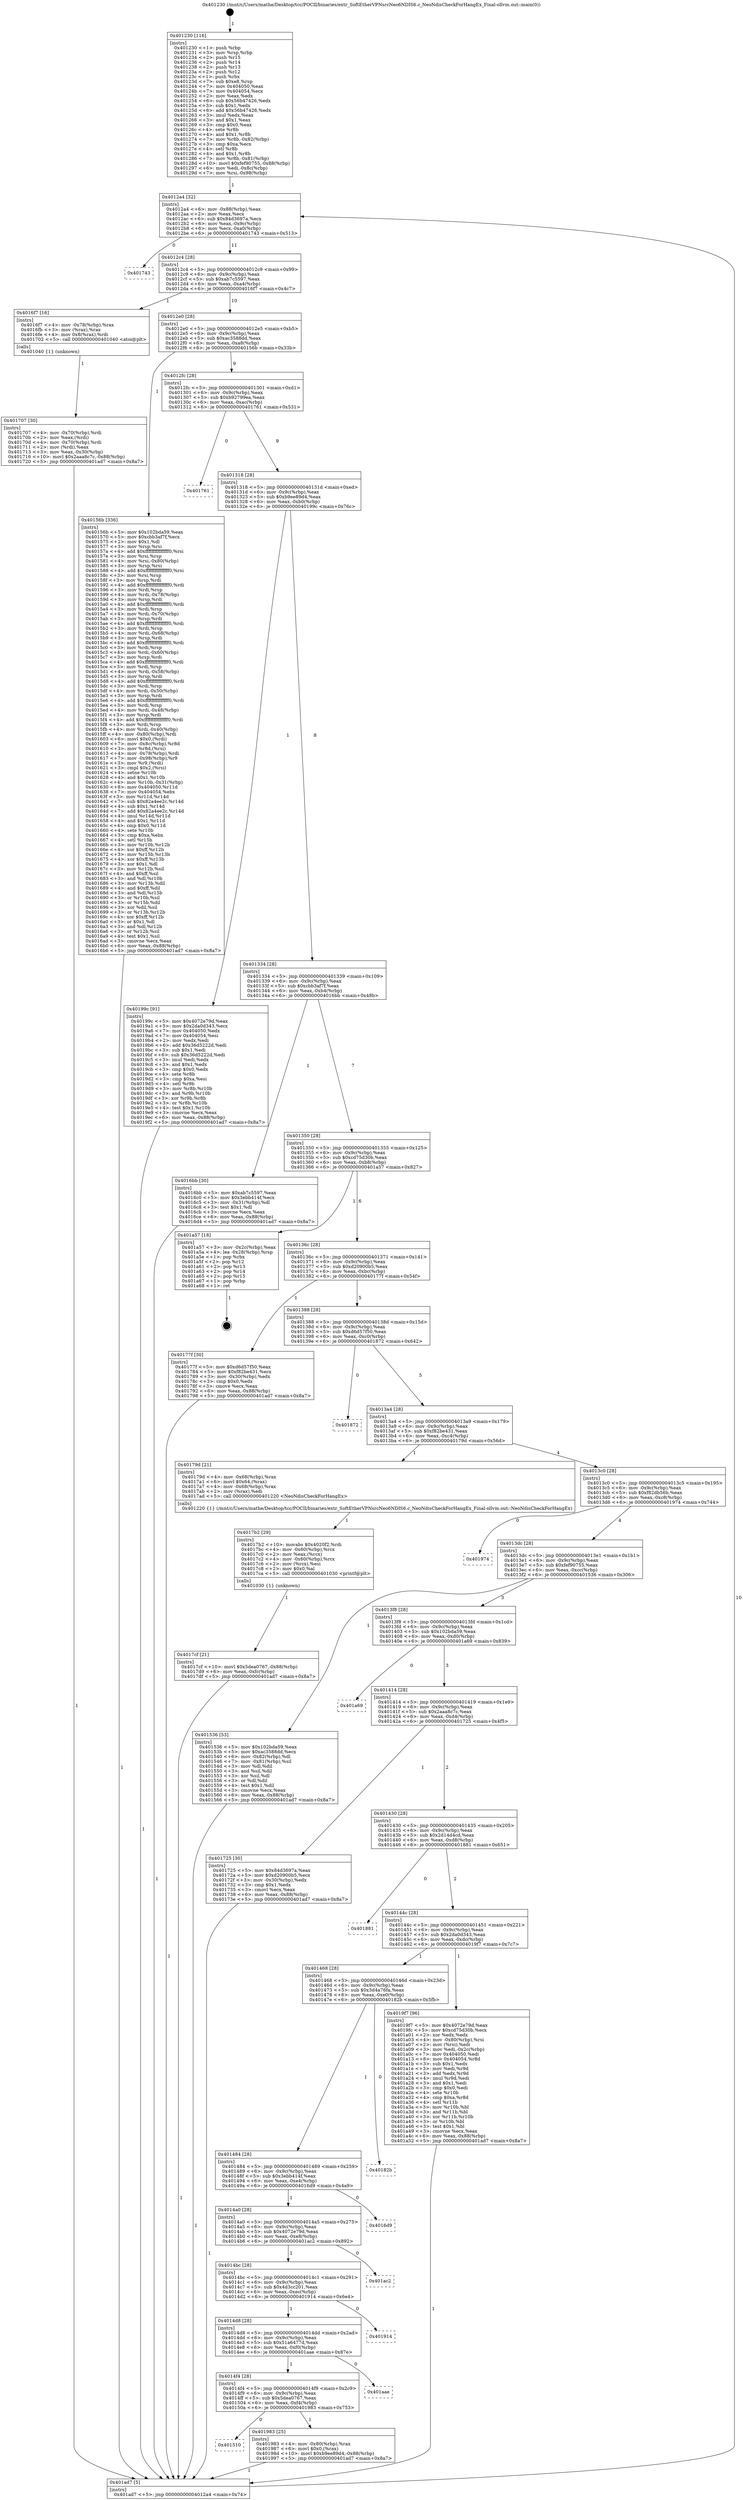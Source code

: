 digraph "0x401230" {
  label = "0x401230 (/mnt/c/Users/mathe/Desktop/tcc/POCII/binaries/extr_SoftEtherVPNsrcNeo6NDIS6.c_NeoNdisCheckForHangEx_Final-ollvm.out::main(0))"
  labelloc = "t"
  node[shape=record]

  Entry [label="",width=0.3,height=0.3,shape=circle,fillcolor=black,style=filled]
  "0x4012a4" [label="{
     0x4012a4 [32]\l
     | [instrs]\l
     &nbsp;&nbsp;0x4012a4 \<+6\>: mov -0x88(%rbp),%eax\l
     &nbsp;&nbsp;0x4012aa \<+2\>: mov %eax,%ecx\l
     &nbsp;&nbsp;0x4012ac \<+6\>: sub $0x84d3697a,%ecx\l
     &nbsp;&nbsp;0x4012b2 \<+6\>: mov %eax,-0x9c(%rbp)\l
     &nbsp;&nbsp;0x4012b8 \<+6\>: mov %ecx,-0xa0(%rbp)\l
     &nbsp;&nbsp;0x4012be \<+6\>: je 0000000000401743 \<main+0x513\>\l
  }"]
  "0x401743" [label="{
     0x401743\l
  }", style=dashed]
  "0x4012c4" [label="{
     0x4012c4 [28]\l
     | [instrs]\l
     &nbsp;&nbsp;0x4012c4 \<+5\>: jmp 00000000004012c9 \<main+0x99\>\l
     &nbsp;&nbsp;0x4012c9 \<+6\>: mov -0x9c(%rbp),%eax\l
     &nbsp;&nbsp;0x4012cf \<+5\>: sub $0xab7c5597,%eax\l
     &nbsp;&nbsp;0x4012d4 \<+6\>: mov %eax,-0xa4(%rbp)\l
     &nbsp;&nbsp;0x4012da \<+6\>: je 00000000004016f7 \<main+0x4c7\>\l
  }"]
  Exit [label="",width=0.3,height=0.3,shape=circle,fillcolor=black,style=filled,peripheries=2]
  "0x4016f7" [label="{
     0x4016f7 [16]\l
     | [instrs]\l
     &nbsp;&nbsp;0x4016f7 \<+4\>: mov -0x78(%rbp),%rax\l
     &nbsp;&nbsp;0x4016fb \<+3\>: mov (%rax),%rax\l
     &nbsp;&nbsp;0x4016fe \<+4\>: mov 0x8(%rax),%rdi\l
     &nbsp;&nbsp;0x401702 \<+5\>: call 0000000000401040 \<atoi@plt\>\l
     | [calls]\l
     &nbsp;&nbsp;0x401040 \{1\} (unknown)\l
  }"]
  "0x4012e0" [label="{
     0x4012e0 [28]\l
     | [instrs]\l
     &nbsp;&nbsp;0x4012e0 \<+5\>: jmp 00000000004012e5 \<main+0xb5\>\l
     &nbsp;&nbsp;0x4012e5 \<+6\>: mov -0x9c(%rbp),%eax\l
     &nbsp;&nbsp;0x4012eb \<+5\>: sub $0xac3588dd,%eax\l
     &nbsp;&nbsp;0x4012f0 \<+6\>: mov %eax,-0xa8(%rbp)\l
     &nbsp;&nbsp;0x4012f6 \<+6\>: je 000000000040156b \<main+0x33b\>\l
  }"]
  "0x401510" [label="{
     0x401510\l
  }", style=dashed]
  "0x40156b" [label="{
     0x40156b [336]\l
     | [instrs]\l
     &nbsp;&nbsp;0x40156b \<+5\>: mov $0x102bda59,%eax\l
     &nbsp;&nbsp;0x401570 \<+5\>: mov $0xcbb3af7f,%ecx\l
     &nbsp;&nbsp;0x401575 \<+2\>: mov $0x1,%dl\l
     &nbsp;&nbsp;0x401577 \<+3\>: mov %rsp,%rsi\l
     &nbsp;&nbsp;0x40157a \<+4\>: add $0xfffffffffffffff0,%rsi\l
     &nbsp;&nbsp;0x40157e \<+3\>: mov %rsi,%rsp\l
     &nbsp;&nbsp;0x401581 \<+4\>: mov %rsi,-0x80(%rbp)\l
     &nbsp;&nbsp;0x401585 \<+3\>: mov %rsp,%rsi\l
     &nbsp;&nbsp;0x401588 \<+4\>: add $0xfffffffffffffff0,%rsi\l
     &nbsp;&nbsp;0x40158c \<+3\>: mov %rsi,%rsp\l
     &nbsp;&nbsp;0x40158f \<+3\>: mov %rsp,%rdi\l
     &nbsp;&nbsp;0x401592 \<+4\>: add $0xfffffffffffffff0,%rdi\l
     &nbsp;&nbsp;0x401596 \<+3\>: mov %rdi,%rsp\l
     &nbsp;&nbsp;0x401599 \<+4\>: mov %rdi,-0x78(%rbp)\l
     &nbsp;&nbsp;0x40159d \<+3\>: mov %rsp,%rdi\l
     &nbsp;&nbsp;0x4015a0 \<+4\>: add $0xfffffffffffffff0,%rdi\l
     &nbsp;&nbsp;0x4015a4 \<+3\>: mov %rdi,%rsp\l
     &nbsp;&nbsp;0x4015a7 \<+4\>: mov %rdi,-0x70(%rbp)\l
     &nbsp;&nbsp;0x4015ab \<+3\>: mov %rsp,%rdi\l
     &nbsp;&nbsp;0x4015ae \<+4\>: add $0xfffffffffffffff0,%rdi\l
     &nbsp;&nbsp;0x4015b2 \<+3\>: mov %rdi,%rsp\l
     &nbsp;&nbsp;0x4015b5 \<+4\>: mov %rdi,-0x68(%rbp)\l
     &nbsp;&nbsp;0x4015b9 \<+3\>: mov %rsp,%rdi\l
     &nbsp;&nbsp;0x4015bc \<+4\>: add $0xfffffffffffffff0,%rdi\l
     &nbsp;&nbsp;0x4015c0 \<+3\>: mov %rdi,%rsp\l
     &nbsp;&nbsp;0x4015c3 \<+4\>: mov %rdi,-0x60(%rbp)\l
     &nbsp;&nbsp;0x4015c7 \<+3\>: mov %rsp,%rdi\l
     &nbsp;&nbsp;0x4015ca \<+4\>: add $0xfffffffffffffff0,%rdi\l
     &nbsp;&nbsp;0x4015ce \<+3\>: mov %rdi,%rsp\l
     &nbsp;&nbsp;0x4015d1 \<+4\>: mov %rdi,-0x58(%rbp)\l
     &nbsp;&nbsp;0x4015d5 \<+3\>: mov %rsp,%rdi\l
     &nbsp;&nbsp;0x4015d8 \<+4\>: add $0xfffffffffffffff0,%rdi\l
     &nbsp;&nbsp;0x4015dc \<+3\>: mov %rdi,%rsp\l
     &nbsp;&nbsp;0x4015df \<+4\>: mov %rdi,-0x50(%rbp)\l
     &nbsp;&nbsp;0x4015e3 \<+3\>: mov %rsp,%rdi\l
     &nbsp;&nbsp;0x4015e6 \<+4\>: add $0xfffffffffffffff0,%rdi\l
     &nbsp;&nbsp;0x4015ea \<+3\>: mov %rdi,%rsp\l
     &nbsp;&nbsp;0x4015ed \<+4\>: mov %rdi,-0x48(%rbp)\l
     &nbsp;&nbsp;0x4015f1 \<+3\>: mov %rsp,%rdi\l
     &nbsp;&nbsp;0x4015f4 \<+4\>: add $0xfffffffffffffff0,%rdi\l
     &nbsp;&nbsp;0x4015f8 \<+3\>: mov %rdi,%rsp\l
     &nbsp;&nbsp;0x4015fb \<+4\>: mov %rdi,-0x40(%rbp)\l
     &nbsp;&nbsp;0x4015ff \<+4\>: mov -0x80(%rbp),%rdi\l
     &nbsp;&nbsp;0x401603 \<+6\>: movl $0x0,(%rdi)\l
     &nbsp;&nbsp;0x401609 \<+7\>: mov -0x8c(%rbp),%r8d\l
     &nbsp;&nbsp;0x401610 \<+3\>: mov %r8d,(%rsi)\l
     &nbsp;&nbsp;0x401613 \<+4\>: mov -0x78(%rbp),%rdi\l
     &nbsp;&nbsp;0x401617 \<+7\>: mov -0x98(%rbp),%r9\l
     &nbsp;&nbsp;0x40161e \<+3\>: mov %r9,(%rdi)\l
     &nbsp;&nbsp;0x401621 \<+3\>: cmpl $0x2,(%rsi)\l
     &nbsp;&nbsp;0x401624 \<+4\>: setne %r10b\l
     &nbsp;&nbsp;0x401628 \<+4\>: and $0x1,%r10b\l
     &nbsp;&nbsp;0x40162c \<+4\>: mov %r10b,-0x31(%rbp)\l
     &nbsp;&nbsp;0x401630 \<+8\>: mov 0x404050,%r11d\l
     &nbsp;&nbsp;0x401638 \<+7\>: mov 0x404054,%ebx\l
     &nbsp;&nbsp;0x40163f \<+3\>: mov %r11d,%r14d\l
     &nbsp;&nbsp;0x401642 \<+7\>: sub $0x82a4ee2c,%r14d\l
     &nbsp;&nbsp;0x401649 \<+4\>: sub $0x1,%r14d\l
     &nbsp;&nbsp;0x40164d \<+7\>: add $0x82a4ee2c,%r14d\l
     &nbsp;&nbsp;0x401654 \<+4\>: imul %r14d,%r11d\l
     &nbsp;&nbsp;0x401658 \<+4\>: and $0x1,%r11d\l
     &nbsp;&nbsp;0x40165c \<+4\>: cmp $0x0,%r11d\l
     &nbsp;&nbsp;0x401660 \<+4\>: sete %r10b\l
     &nbsp;&nbsp;0x401664 \<+3\>: cmp $0xa,%ebx\l
     &nbsp;&nbsp;0x401667 \<+4\>: setl %r15b\l
     &nbsp;&nbsp;0x40166b \<+3\>: mov %r10b,%r12b\l
     &nbsp;&nbsp;0x40166e \<+4\>: xor $0xff,%r12b\l
     &nbsp;&nbsp;0x401672 \<+3\>: mov %r15b,%r13b\l
     &nbsp;&nbsp;0x401675 \<+4\>: xor $0xff,%r13b\l
     &nbsp;&nbsp;0x401679 \<+3\>: xor $0x1,%dl\l
     &nbsp;&nbsp;0x40167c \<+3\>: mov %r12b,%sil\l
     &nbsp;&nbsp;0x40167f \<+4\>: and $0xff,%sil\l
     &nbsp;&nbsp;0x401683 \<+3\>: and %dl,%r10b\l
     &nbsp;&nbsp;0x401686 \<+3\>: mov %r13b,%dil\l
     &nbsp;&nbsp;0x401689 \<+4\>: and $0xff,%dil\l
     &nbsp;&nbsp;0x40168d \<+3\>: and %dl,%r15b\l
     &nbsp;&nbsp;0x401690 \<+3\>: or %r10b,%sil\l
     &nbsp;&nbsp;0x401693 \<+3\>: or %r15b,%dil\l
     &nbsp;&nbsp;0x401696 \<+3\>: xor %dil,%sil\l
     &nbsp;&nbsp;0x401699 \<+3\>: or %r13b,%r12b\l
     &nbsp;&nbsp;0x40169c \<+4\>: xor $0xff,%r12b\l
     &nbsp;&nbsp;0x4016a0 \<+3\>: or $0x1,%dl\l
     &nbsp;&nbsp;0x4016a3 \<+3\>: and %dl,%r12b\l
     &nbsp;&nbsp;0x4016a6 \<+3\>: or %r12b,%sil\l
     &nbsp;&nbsp;0x4016a9 \<+4\>: test $0x1,%sil\l
     &nbsp;&nbsp;0x4016ad \<+3\>: cmovne %ecx,%eax\l
     &nbsp;&nbsp;0x4016b0 \<+6\>: mov %eax,-0x88(%rbp)\l
     &nbsp;&nbsp;0x4016b6 \<+5\>: jmp 0000000000401ad7 \<main+0x8a7\>\l
  }"]
  "0x4012fc" [label="{
     0x4012fc [28]\l
     | [instrs]\l
     &nbsp;&nbsp;0x4012fc \<+5\>: jmp 0000000000401301 \<main+0xd1\>\l
     &nbsp;&nbsp;0x401301 \<+6\>: mov -0x9c(%rbp),%eax\l
     &nbsp;&nbsp;0x401307 \<+5\>: sub $0xb92799ea,%eax\l
     &nbsp;&nbsp;0x40130c \<+6\>: mov %eax,-0xac(%rbp)\l
     &nbsp;&nbsp;0x401312 \<+6\>: je 0000000000401761 \<main+0x531\>\l
  }"]
  "0x401983" [label="{
     0x401983 [25]\l
     | [instrs]\l
     &nbsp;&nbsp;0x401983 \<+4\>: mov -0x80(%rbp),%rax\l
     &nbsp;&nbsp;0x401987 \<+6\>: movl $0x0,(%rax)\l
     &nbsp;&nbsp;0x40198d \<+10\>: movl $0xb9ee89d4,-0x88(%rbp)\l
     &nbsp;&nbsp;0x401997 \<+5\>: jmp 0000000000401ad7 \<main+0x8a7\>\l
  }"]
  "0x401761" [label="{
     0x401761\l
  }", style=dashed]
  "0x401318" [label="{
     0x401318 [28]\l
     | [instrs]\l
     &nbsp;&nbsp;0x401318 \<+5\>: jmp 000000000040131d \<main+0xed\>\l
     &nbsp;&nbsp;0x40131d \<+6\>: mov -0x9c(%rbp),%eax\l
     &nbsp;&nbsp;0x401323 \<+5\>: sub $0xb9ee89d4,%eax\l
     &nbsp;&nbsp;0x401328 \<+6\>: mov %eax,-0xb0(%rbp)\l
     &nbsp;&nbsp;0x40132e \<+6\>: je 000000000040199c \<main+0x76c\>\l
  }"]
  "0x4014f4" [label="{
     0x4014f4 [28]\l
     | [instrs]\l
     &nbsp;&nbsp;0x4014f4 \<+5\>: jmp 00000000004014f9 \<main+0x2c9\>\l
     &nbsp;&nbsp;0x4014f9 \<+6\>: mov -0x9c(%rbp),%eax\l
     &nbsp;&nbsp;0x4014ff \<+5\>: sub $0x5dea0767,%eax\l
     &nbsp;&nbsp;0x401504 \<+6\>: mov %eax,-0xf4(%rbp)\l
     &nbsp;&nbsp;0x40150a \<+6\>: je 0000000000401983 \<main+0x753\>\l
  }"]
  "0x40199c" [label="{
     0x40199c [91]\l
     | [instrs]\l
     &nbsp;&nbsp;0x40199c \<+5\>: mov $0x4072e79d,%eax\l
     &nbsp;&nbsp;0x4019a1 \<+5\>: mov $0x2da0d343,%ecx\l
     &nbsp;&nbsp;0x4019a6 \<+7\>: mov 0x404050,%edx\l
     &nbsp;&nbsp;0x4019ad \<+7\>: mov 0x404054,%esi\l
     &nbsp;&nbsp;0x4019b4 \<+2\>: mov %edx,%edi\l
     &nbsp;&nbsp;0x4019b6 \<+6\>: add $0x36d5222d,%edi\l
     &nbsp;&nbsp;0x4019bc \<+3\>: sub $0x1,%edi\l
     &nbsp;&nbsp;0x4019bf \<+6\>: sub $0x36d5222d,%edi\l
     &nbsp;&nbsp;0x4019c5 \<+3\>: imul %edi,%edx\l
     &nbsp;&nbsp;0x4019c8 \<+3\>: and $0x1,%edx\l
     &nbsp;&nbsp;0x4019cb \<+3\>: cmp $0x0,%edx\l
     &nbsp;&nbsp;0x4019ce \<+4\>: sete %r8b\l
     &nbsp;&nbsp;0x4019d2 \<+3\>: cmp $0xa,%esi\l
     &nbsp;&nbsp;0x4019d5 \<+4\>: setl %r9b\l
     &nbsp;&nbsp;0x4019d9 \<+3\>: mov %r8b,%r10b\l
     &nbsp;&nbsp;0x4019dc \<+3\>: and %r9b,%r10b\l
     &nbsp;&nbsp;0x4019df \<+3\>: xor %r9b,%r8b\l
     &nbsp;&nbsp;0x4019e2 \<+3\>: or %r8b,%r10b\l
     &nbsp;&nbsp;0x4019e5 \<+4\>: test $0x1,%r10b\l
     &nbsp;&nbsp;0x4019e9 \<+3\>: cmovne %ecx,%eax\l
     &nbsp;&nbsp;0x4019ec \<+6\>: mov %eax,-0x88(%rbp)\l
     &nbsp;&nbsp;0x4019f2 \<+5\>: jmp 0000000000401ad7 \<main+0x8a7\>\l
  }"]
  "0x401334" [label="{
     0x401334 [28]\l
     | [instrs]\l
     &nbsp;&nbsp;0x401334 \<+5\>: jmp 0000000000401339 \<main+0x109\>\l
     &nbsp;&nbsp;0x401339 \<+6\>: mov -0x9c(%rbp),%eax\l
     &nbsp;&nbsp;0x40133f \<+5\>: sub $0xcbb3af7f,%eax\l
     &nbsp;&nbsp;0x401344 \<+6\>: mov %eax,-0xb4(%rbp)\l
     &nbsp;&nbsp;0x40134a \<+6\>: je 00000000004016bb \<main+0x48b\>\l
  }"]
  "0x401aae" [label="{
     0x401aae\l
  }", style=dashed]
  "0x4016bb" [label="{
     0x4016bb [30]\l
     | [instrs]\l
     &nbsp;&nbsp;0x4016bb \<+5\>: mov $0xab7c5597,%eax\l
     &nbsp;&nbsp;0x4016c0 \<+5\>: mov $0x3ebb414f,%ecx\l
     &nbsp;&nbsp;0x4016c5 \<+3\>: mov -0x31(%rbp),%dl\l
     &nbsp;&nbsp;0x4016c8 \<+3\>: test $0x1,%dl\l
     &nbsp;&nbsp;0x4016cb \<+3\>: cmovne %ecx,%eax\l
     &nbsp;&nbsp;0x4016ce \<+6\>: mov %eax,-0x88(%rbp)\l
     &nbsp;&nbsp;0x4016d4 \<+5\>: jmp 0000000000401ad7 \<main+0x8a7\>\l
  }"]
  "0x401350" [label="{
     0x401350 [28]\l
     | [instrs]\l
     &nbsp;&nbsp;0x401350 \<+5\>: jmp 0000000000401355 \<main+0x125\>\l
     &nbsp;&nbsp;0x401355 \<+6\>: mov -0x9c(%rbp),%eax\l
     &nbsp;&nbsp;0x40135b \<+5\>: sub $0xcd75d30b,%eax\l
     &nbsp;&nbsp;0x401360 \<+6\>: mov %eax,-0xb8(%rbp)\l
     &nbsp;&nbsp;0x401366 \<+6\>: je 0000000000401a57 \<main+0x827\>\l
  }"]
  "0x4014d8" [label="{
     0x4014d8 [28]\l
     | [instrs]\l
     &nbsp;&nbsp;0x4014d8 \<+5\>: jmp 00000000004014dd \<main+0x2ad\>\l
     &nbsp;&nbsp;0x4014dd \<+6\>: mov -0x9c(%rbp),%eax\l
     &nbsp;&nbsp;0x4014e3 \<+5\>: sub $0x51a6477d,%eax\l
     &nbsp;&nbsp;0x4014e8 \<+6\>: mov %eax,-0xf0(%rbp)\l
     &nbsp;&nbsp;0x4014ee \<+6\>: je 0000000000401aae \<main+0x87e\>\l
  }"]
  "0x401a57" [label="{
     0x401a57 [18]\l
     | [instrs]\l
     &nbsp;&nbsp;0x401a57 \<+3\>: mov -0x2c(%rbp),%eax\l
     &nbsp;&nbsp;0x401a5a \<+4\>: lea -0x28(%rbp),%rsp\l
     &nbsp;&nbsp;0x401a5e \<+1\>: pop %rbx\l
     &nbsp;&nbsp;0x401a5f \<+2\>: pop %r12\l
     &nbsp;&nbsp;0x401a61 \<+2\>: pop %r13\l
     &nbsp;&nbsp;0x401a63 \<+2\>: pop %r14\l
     &nbsp;&nbsp;0x401a65 \<+2\>: pop %r15\l
     &nbsp;&nbsp;0x401a67 \<+1\>: pop %rbp\l
     &nbsp;&nbsp;0x401a68 \<+1\>: ret\l
  }"]
  "0x40136c" [label="{
     0x40136c [28]\l
     | [instrs]\l
     &nbsp;&nbsp;0x40136c \<+5\>: jmp 0000000000401371 \<main+0x141\>\l
     &nbsp;&nbsp;0x401371 \<+6\>: mov -0x9c(%rbp),%eax\l
     &nbsp;&nbsp;0x401377 \<+5\>: sub $0xd20900b5,%eax\l
     &nbsp;&nbsp;0x40137c \<+6\>: mov %eax,-0xbc(%rbp)\l
     &nbsp;&nbsp;0x401382 \<+6\>: je 000000000040177f \<main+0x54f\>\l
  }"]
  "0x401914" [label="{
     0x401914\l
  }", style=dashed]
  "0x40177f" [label="{
     0x40177f [30]\l
     | [instrs]\l
     &nbsp;&nbsp;0x40177f \<+5\>: mov $0xd6d57f50,%eax\l
     &nbsp;&nbsp;0x401784 \<+5\>: mov $0xf82be431,%ecx\l
     &nbsp;&nbsp;0x401789 \<+3\>: mov -0x30(%rbp),%edx\l
     &nbsp;&nbsp;0x40178c \<+3\>: cmp $0x0,%edx\l
     &nbsp;&nbsp;0x40178f \<+3\>: cmove %ecx,%eax\l
     &nbsp;&nbsp;0x401792 \<+6\>: mov %eax,-0x88(%rbp)\l
     &nbsp;&nbsp;0x401798 \<+5\>: jmp 0000000000401ad7 \<main+0x8a7\>\l
  }"]
  "0x401388" [label="{
     0x401388 [28]\l
     | [instrs]\l
     &nbsp;&nbsp;0x401388 \<+5\>: jmp 000000000040138d \<main+0x15d\>\l
     &nbsp;&nbsp;0x40138d \<+6\>: mov -0x9c(%rbp),%eax\l
     &nbsp;&nbsp;0x401393 \<+5\>: sub $0xd6d57f50,%eax\l
     &nbsp;&nbsp;0x401398 \<+6\>: mov %eax,-0xc0(%rbp)\l
     &nbsp;&nbsp;0x40139e \<+6\>: je 0000000000401872 \<main+0x642\>\l
  }"]
  "0x4014bc" [label="{
     0x4014bc [28]\l
     | [instrs]\l
     &nbsp;&nbsp;0x4014bc \<+5\>: jmp 00000000004014c1 \<main+0x291\>\l
     &nbsp;&nbsp;0x4014c1 \<+6\>: mov -0x9c(%rbp),%eax\l
     &nbsp;&nbsp;0x4014c7 \<+5\>: sub $0x4d3cc201,%eax\l
     &nbsp;&nbsp;0x4014cc \<+6\>: mov %eax,-0xec(%rbp)\l
     &nbsp;&nbsp;0x4014d2 \<+6\>: je 0000000000401914 \<main+0x6e4\>\l
  }"]
  "0x401872" [label="{
     0x401872\l
  }", style=dashed]
  "0x4013a4" [label="{
     0x4013a4 [28]\l
     | [instrs]\l
     &nbsp;&nbsp;0x4013a4 \<+5\>: jmp 00000000004013a9 \<main+0x179\>\l
     &nbsp;&nbsp;0x4013a9 \<+6\>: mov -0x9c(%rbp),%eax\l
     &nbsp;&nbsp;0x4013af \<+5\>: sub $0xf82be431,%eax\l
     &nbsp;&nbsp;0x4013b4 \<+6\>: mov %eax,-0xc4(%rbp)\l
     &nbsp;&nbsp;0x4013ba \<+6\>: je 000000000040179d \<main+0x56d\>\l
  }"]
  "0x401ac2" [label="{
     0x401ac2\l
  }", style=dashed]
  "0x40179d" [label="{
     0x40179d [21]\l
     | [instrs]\l
     &nbsp;&nbsp;0x40179d \<+4\>: mov -0x68(%rbp),%rax\l
     &nbsp;&nbsp;0x4017a1 \<+6\>: movl $0x64,(%rax)\l
     &nbsp;&nbsp;0x4017a7 \<+4\>: mov -0x68(%rbp),%rax\l
     &nbsp;&nbsp;0x4017ab \<+2\>: mov (%rax),%edi\l
     &nbsp;&nbsp;0x4017ad \<+5\>: call 0000000000401220 \<NeoNdisCheckForHangEx\>\l
     | [calls]\l
     &nbsp;&nbsp;0x401220 \{1\} (/mnt/c/Users/mathe/Desktop/tcc/POCII/binaries/extr_SoftEtherVPNsrcNeo6NDIS6.c_NeoNdisCheckForHangEx_Final-ollvm.out::NeoNdisCheckForHangEx)\l
  }"]
  "0x4013c0" [label="{
     0x4013c0 [28]\l
     | [instrs]\l
     &nbsp;&nbsp;0x4013c0 \<+5\>: jmp 00000000004013c5 \<main+0x195\>\l
     &nbsp;&nbsp;0x4013c5 \<+6\>: mov -0x9c(%rbp),%eax\l
     &nbsp;&nbsp;0x4013cb \<+5\>: sub $0xf82db56b,%eax\l
     &nbsp;&nbsp;0x4013d0 \<+6\>: mov %eax,-0xc8(%rbp)\l
     &nbsp;&nbsp;0x4013d6 \<+6\>: je 0000000000401974 \<main+0x744\>\l
  }"]
  "0x4014a0" [label="{
     0x4014a0 [28]\l
     | [instrs]\l
     &nbsp;&nbsp;0x4014a0 \<+5\>: jmp 00000000004014a5 \<main+0x275\>\l
     &nbsp;&nbsp;0x4014a5 \<+6\>: mov -0x9c(%rbp),%eax\l
     &nbsp;&nbsp;0x4014ab \<+5\>: sub $0x4072e79d,%eax\l
     &nbsp;&nbsp;0x4014b0 \<+6\>: mov %eax,-0xe8(%rbp)\l
     &nbsp;&nbsp;0x4014b6 \<+6\>: je 0000000000401ac2 \<main+0x892\>\l
  }"]
  "0x401974" [label="{
     0x401974\l
  }", style=dashed]
  "0x4013dc" [label="{
     0x4013dc [28]\l
     | [instrs]\l
     &nbsp;&nbsp;0x4013dc \<+5\>: jmp 00000000004013e1 \<main+0x1b1\>\l
     &nbsp;&nbsp;0x4013e1 \<+6\>: mov -0x9c(%rbp),%eax\l
     &nbsp;&nbsp;0x4013e7 \<+5\>: sub $0xfef90755,%eax\l
     &nbsp;&nbsp;0x4013ec \<+6\>: mov %eax,-0xcc(%rbp)\l
     &nbsp;&nbsp;0x4013f2 \<+6\>: je 0000000000401536 \<main+0x306\>\l
  }"]
  "0x4016d9" [label="{
     0x4016d9\l
  }", style=dashed]
  "0x401536" [label="{
     0x401536 [53]\l
     | [instrs]\l
     &nbsp;&nbsp;0x401536 \<+5\>: mov $0x102bda59,%eax\l
     &nbsp;&nbsp;0x40153b \<+5\>: mov $0xac3588dd,%ecx\l
     &nbsp;&nbsp;0x401540 \<+6\>: mov -0x82(%rbp),%dl\l
     &nbsp;&nbsp;0x401546 \<+7\>: mov -0x81(%rbp),%sil\l
     &nbsp;&nbsp;0x40154d \<+3\>: mov %dl,%dil\l
     &nbsp;&nbsp;0x401550 \<+3\>: and %sil,%dil\l
     &nbsp;&nbsp;0x401553 \<+3\>: xor %sil,%dl\l
     &nbsp;&nbsp;0x401556 \<+3\>: or %dl,%dil\l
     &nbsp;&nbsp;0x401559 \<+4\>: test $0x1,%dil\l
     &nbsp;&nbsp;0x40155d \<+3\>: cmovne %ecx,%eax\l
     &nbsp;&nbsp;0x401560 \<+6\>: mov %eax,-0x88(%rbp)\l
     &nbsp;&nbsp;0x401566 \<+5\>: jmp 0000000000401ad7 \<main+0x8a7\>\l
  }"]
  "0x4013f8" [label="{
     0x4013f8 [28]\l
     | [instrs]\l
     &nbsp;&nbsp;0x4013f8 \<+5\>: jmp 00000000004013fd \<main+0x1cd\>\l
     &nbsp;&nbsp;0x4013fd \<+6\>: mov -0x9c(%rbp),%eax\l
     &nbsp;&nbsp;0x401403 \<+5\>: sub $0x102bda59,%eax\l
     &nbsp;&nbsp;0x401408 \<+6\>: mov %eax,-0xd0(%rbp)\l
     &nbsp;&nbsp;0x40140e \<+6\>: je 0000000000401a69 \<main+0x839\>\l
  }"]
  "0x401ad7" [label="{
     0x401ad7 [5]\l
     | [instrs]\l
     &nbsp;&nbsp;0x401ad7 \<+5\>: jmp 00000000004012a4 \<main+0x74\>\l
  }"]
  "0x401230" [label="{
     0x401230 [116]\l
     | [instrs]\l
     &nbsp;&nbsp;0x401230 \<+1\>: push %rbp\l
     &nbsp;&nbsp;0x401231 \<+3\>: mov %rsp,%rbp\l
     &nbsp;&nbsp;0x401234 \<+2\>: push %r15\l
     &nbsp;&nbsp;0x401236 \<+2\>: push %r14\l
     &nbsp;&nbsp;0x401238 \<+2\>: push %r13\l
     &nbsp;&nbsp;0x40123a \<+2\>: push %r12\l
     &nbsp;&nbsp;0x40123c \<+1\>: push %rbx\l
     &nbsp;&nbsp;0x40123d \<+7\>: sub $0xe8,%rsp\l
     &nbsp;&nbsp;0x401244 \<+7\>: mov 0x404050,%eax\l
     &nbsp;&nbsp;0x40124b \<+7\>: mov 0x404054,%ecx\l
     &nbsp;&nbsp;0x401252 \<+2\>: mov %eax,%edx\l
     &nbsp;&nbsp;0x401254 \<+6\>: sub $0x56b47426,%edx\l
     &nbsp;&nbsp;0x40125a \<+3\>: sub $0x1,%edx\l
     &nbsp;&nbsp;0x40125d \<+6\>: add $0x56b47426,%edx\l
     &nbsp;&nbsp;0x401263 \<+3\>: imul %edx,%eax\l
     &nbsp;&nbsp;0x401266 \<+3\>: and $0x1,%eax\l
     &nbsp;&nbsp;0x401269 \<+3\>: cmp $0x0,%eax\l
     &nbsp;&nbsp;0x40126c \<+4\>: sete %r8b\l
     &nbsp;&nbsp;0x401270 \<+4\>: and $0x1,%r8b\l
     &nbsp;&nbsp;0x401274 \<+7\>: mov %r8b,-0x82(%rbp)\l
     &nbsp;&nbsp;0x40127b \<+3\>: cmp $0xa,%ecx\l
     &nbsp;&nbsp;0x40127e \<+4\>: setl %r8b\l
     &nbsp;&nbsp;0x401282 \<+4\>: and $0x1,%r8b\l
     &nbsp;&nbsp;0x401286 \<+7\>: mov %r8b,-0x81(%rbp)\l
     &nbsp;&nbsp;0x40128d \<+10\>: movl $0xfef90755,-0x88(%rbp)\l
     &nbsp;&nbsp;0x401297 \<+6\>: mov %edi,-0x8c(%rbp)\l
     &nbsp;&nbsp;0x40129d \<+7\>: mov %rsi,-0x98(%rbp)\l
  }"]
  "0x401484" [label="{
     0x401484 [28]\l
     | [instrs]\l
     &nbsp;&nbsp;0x401484 \<+5\>: jmp 0000000000401489 \<main+0x259\>\l
     &nbsp;&nbsp;0x401489 \<+6\>: mov -0x9c(%rbp),%eax\l
     &nbsp;&nbsp;0x40148f \<+5\>: sub $0x3ebb414f,%eax\l
     &nbsp;&nbsp;0x401494 \<+6\>: mov %eax,-0xe4(%rbp)\l
     &nbsp;&nbsp;0x40149a \<+6\>: je 00000000004016d9 \<main+0x4a9\>\l
  }"]
  "0x401707" [label="{
     0x401707 [30]\l
     | [instrs]\l
     &nbsp;&nbsp;0x401707 \<+4\>: mov -0x70(%rbp),%rdi\l
     &nbsp;&nbsp;0x40170b \<+2\>: mov %eax,(%rdi)\l
     &nbsp;&nbsp;0x40170d \<+4\>: mov -0x70(%rbp),%rdi\l
     &nbsp;&nbsp;0x401711 \<+2\>: mov (%rdi),%eax\l
     &nbsp;&nbsp;0x401713 \<+3\>: mov %eax,-0x30(%rbp)\l
     &nbsp;&nbsp;0x401716 \<+10\>: movl $0x2aaa8c7c,-0x88(%rbp)\l
     &nbsp;&nbsp;0x401720 \<+5\>: jmp 0000000000401ad7 \<main+0x8a7\>\l
  }"]
  "0x40182b" [label="{
     0x40182b\l
  }", style=dashed]
  "0x401a69" [label="{
     0x401a69\l
  }", style=dashed]
  "0x401414" [label="{
     0x401414 [28]\l
     | [instrs]\l
     &nbsp;&nbsp;0x401414 \<+5\>: jmp 0000000000401419 \<main+0x1e9\>\l
     &nbsp;&nbsp;0x401419 \<+6\>: mov -0x9c(%rbp),%eax\l
     &nbsp;&nbsp;0x40141f \<+5\>: sub $0x2aaa8c7c,%eax\l
     &nbsp;&nbsp;0x401424 \<+6\>: mov %eax,-0xd4(%rbp)\l
     &nbsp;&nbsp;0x40142a \<+6\>: je 0000000000401725 \<main+0x4f5\>\l
  }"]
  "0x401468" [label="{
     0x401468 [28]\l
     | [instrs]\l
     &nbsp;&nbsp;0x401468 \<+5\>: jmp 000000000040146d \<main+0x23d\>\l
     &nbsp;&nbsp;0x40146d \<+6\>: mov -0x9c(%rbp),%eax\l
     &nbsp;&nbsp;0x401473 \<+5\>: sub $0x3d4a76fa,%eax\l
     &nbsp;&nbsp;0x401478 \<+6\>: mov %eax,-0xe0(%rbp)\l
     &nbsp;&nbsp;0x40147e \<+6\>: je 000000000040182b \<main+0x5fb\>\l
  }"]
  "0x401725" [label="{
     0x401725 [30]\l
     | [instrs]\l
     &nbsp;&nbsp;0x401725 \<+5\>: mov $0x84d3697a,%eax\l
     &nbsp;&nbsp;0x40172a \<+5\>: mov $0xd20900b5,%ecx\l
     &nbsp;&nbsp;0x40172f \<+3\>: mov -0x30(%rbp),%edx\l
     &nbsp;&nbsp;0x401732 \<+3\>: cmp $0x1,%edx\l
     &nbsp;&nbsp;0x401735 \<+3\>: cmovl %ecx,%eax\l
     &nbsp;&nbsp;0x401738 \<+6\>: mov %eax,-0x88(%rbp)\l
     &nbsp;&nbsp;0x40173e \<+5\>: jmp 0000000000401ad7 \<main+0x8a7\>\l
  }"]
  "0x401430" [label="{
     0x401430 [28]\l
     | [instrs]\l
     &nbsp;&nbsp;0x401430 \<+5\>: jmp 0000000000401435 \<main+0x205\>\l
     &nbsp;&nbsp;0x401435 \<+6\>: mov -0x9c(%rbp),%eax\l
     &nbsp;&nbsp;0x40143b \<+5\>: sub $0x2d14d4cd,%eax\l
     &nbsp;&nbsp;0x401440 \<+6\>: mov %eax,-0xd8(%rbp)\l
     &nbsp;&nbsp;0x401446 \<+6\>: je 0000000000401881 \<main+0x651\>\l
  }"]
  "0x4017b2" [label="{
     0x4017b2 [29]\l
     | [instrs]\l
     &nbsp;&nbsp;0x4017b2 \<+10\>: movabs $0x4020f2,%rdi\l
     &nbsp;&nbsp;0x4017bc \<+4\>: mov -0x60(%rbp),%rcx\l
     &nbsp;&nbsp;0x4017c0 \<+2\>: mov %eax,(%rcx)\l
     &nbsp;&nbsp;0x4017c2 \<+4\>: mov -0x60(%rbp),%rcx\l
     &nbsp;&nbsp;0x4017c6 \<+2\>: mov (%rcx),%esi\l
     &nbsp;&nbsp;0x4017c8 \<+2\>: mov $0x0,%al\l
     &nbsp;&nbsp;0x4017ca \<+5\>: call 0000000000401030 \<printf@plt\>\l
     | [calls]\l
     &nbsp;&nbsp;0x401030 \{1\} (unknown)\l
  }"]
  "0x4017cf" [label="{
     0x4017cf [21]\l
     | [instrs]\l
     &nbsp;&nbsp;0x4017cf \<+10\>: movl $0x5dea0767,-0x88(%rbp)\l
     &nbsp;&nbsp;0x4017d9 \<+6\>: mov %eax,-0xfc(%rbp)\l
     &nbsp;&nbsp;0x4017df \<+5\>: jmp 0000000000401ad7 \<main+0x8a7\>\l
  }"]
  "0x4019f7" [label="{
     0x4019f7 [96]\l
     | [instrs]\l
     &nbsp;&nbsp;0x4019f7 \<+5\>: mov $0x4072e79d,%eax\l
     &nbsp;&nbsp;0x4019fc \<+5\>: mov $0xcd75d30b,%ecx\l
     &nbsp;&nbsp;0x401a01 \<+2\>: xor %edx,%edx\l
     &nbsp;&nbsp;0x401a03 \<+4\>: mov -0x80(%rbp),%rsi\l
     &nbsp;&nbsp;0x401a07 \<+2\>: mov (%rsi),%edi\l
     &nbsp;&nbsp;0x401a09 \<+3\>: mov %edi,-0x2c(%rbp)\l
     &nbsp;&nbsp;0x401a0c \<+7\>: mov 0x404050,%edi\l
     &nbsp;&nbsp;0x401a13 \<+8\>: mov 0x404054,%r8d\l
     &nbsp;&nbsp;0x401a1b \<+3\>: sub $0x1,%edx\l
     &nbsp;&nbsp;0x401a1e \<+3\>: mov %edi,%r9d\l
     &nbsp;&nbsp;0x401a21 \<+3\>: add %edx,%r9d\l
     &nbsp;&nbsp;0x401a24 \<+4\>: imul %r9d,%edi\l
     &nbsp;&nbsp;0x401a28 \<+3\>: and $0x1,%edi\l
     &nbsp;&nbsp;0x401a2b \<+3\>: cmp $0x0,%edi\l
     &nbsp;&nbsp;0x401a2e \<+4\>: sete %r10b\l
     &nbsp;&nbsp;0x401a32 \<+4\>: cmp $0xa,%r8d\l
     &nbsp;&nbsp;0x401a36 \<+4\>: setl %r11b\l
     &nbsp;&nbsp;0x401a3a \<+3\>: mov %r10b,%bl\l
     &nbsp;&nbsp;0x401a3d \<+3\>: and %r11b,%bl\l
     &nbsp;&nbsp;0x401a40 \<+3\>: xor %r11b,%r10b\l
     &nbsp;&nbsp;0x401a43 \<+3\>: or %r10b,%bl\l
     &nbsp;&nbsp;0x401a46 \<+3\>: test $0x1,%bl\l
     &nbsp;&nbsp;0x401a49 \<+3\>: cmovne %ecx,%eax\l
     &nbsp;&nbsp;0x401a4c \<+6\>: mov %eax,-0x88(%rbp)\l
     &nbsp;&nbsp;0x401a52 \<+5\>: jmp 0000000000401ad7 \<main+0x8a7\>\l
  }"]
  "0x401881" [label="{
     0x401881\l
  }", style=dashed]
  "0x40144c" [label="{
     0x40144c [28]\l
     | [instrs]\l
     &nbsp;&nbsp;0x40144c \<+5\>: jmp 0000000000401451 \<main+0x221\>\l
     &nbsp;&nbsp;0x401451 \<+6\>: mov -0x9c(%rbp),%eax\l
     &nbsp;&nbsp;0x401457 \<+5\>: sub $0x2da0d343,%eax\l
     &nbsp;&nbsp;0x40145c \<+6\>: mov %eax,-0xdc(%rbp)\l
     &nbsp;&nbsp;0x401462 \<+6\>: je 00000000004019f7 \<main+0x7c7\>\l
  }"]
  Entry -> "0x401230" [label=" 1"]
  "0x4012a4" -> "0x401743" [label=" 0"]
  "0x4012a4" -> "0x4012c4" [label=" 11"]
  "0x401a57" -> Exit [label=" 1"]
  "0x4012c4" -> "0x4016f7" [label=" 1"]
  "0x4012c4" -> "0x4012e0" [label=" 10"]
  "0x4019f7" -> "0x401ad7" [label=" 1"]
  "0x4012e0" -> "0x40156b" [label=" 1"]
  "0x4012e0" -> "0x4012fc" [label=" 9"]
  "0x40199c" -> "0x401ad7" [label=" 1"]
  "0x4012fc" -> "0x401761" [label=" 0"]
  "0x4012fc" -> "0x401318" [label=" 9"]
  "0x401983" -> "0x401ad7" [label=" 1"]
  "0x401318" -> "0x40199c" [label=" 1"]
  "0x401318" -> "0x401334" [label=" 8"]
  "0x4014f4" -> "0x401983" [label=" 1"]
  "0x401334" -> "0x4016bb" [label=" 1"]
  "0x401334" -> "0x401350" [label=" 7"]
  "0x4014f4" -> "0x401510" [label=" 0"]
  "0x401350" -> "0x401a57" [label=" 1"]
  "0x401350" -> "0x40136c" [label=" 6"]
  "0x4014d8" -> "0x401aae" [label=" 0"]
  "0x40136c" -> "0x40177f" [label=" 1"]
  "0x40136c" -> "0x401388" [label=" 5"]
  "0x4014d8" -> "0x4014f4" [label=" 1"]
  "0x401388" -> "0x401872" [label=" 0"]
  "0x401388" -> "0x4013a4" [label=" 5"]
  "0x4014bc" -> "0x401914" [label=" 0"]
  "0x4013a4" -> "0x40179d" [label=" 1"]
  "0x4013a4" -> "0x4013c0" [label=" 4"]
  "0x4014bc" -> "0x4014d8" [label=" 1"]
  "0x4013c0" -> "0x401974" [label=" 0"]
  "0x4013c0" -> "0x4013dc" [label=" 4"]
  "0x4014a0" -> "0x401ac2" [label=" 0"]
  "0x4013dc" -> "0x401536" [label=" 1"]
  "0x4013dc" -> "0x4013f8" [label=" 3"]
  "0x401536" -> "0x401ad7" [label=" 1"]
  "0x401230" -> "0x4012a4" [label=" 1"]
  "0x401ad7" -> "0x4012a4" [label=" 10"]
  "0x4014a0" -> "0x4014bc" [label=" 1"]
  "0x40156b" -> "0x401ad7" [label=" 1"]
  "0x4016bb" -> "0x401ad7" [label=" 1"]
  "0x4016f7" -> "0x401707" [label=" 1"]
  "0x401707" -> "0x401ad7" [label=" 1"]
  "0x401484" -> "0x4016d9" [label=" 0"]
  "0x4013f8" -> "0x401a69" [label=" 0"]
  "0x4013f8" -> "0x401414" [label=" 3"]
  "0x401484" -> "0x4014a0" [label=" 1"]
  "0x401414" -> "0x401725" [label=" 1"]
  "0x401414" -> "0x401430" [label=" 2"]
  "0x401725" -> "0x401ad7" [label=" 1"]
  "0x40177f" -> "0x401ad7" [label=" 1"]
  "0x40179d" -> "0x4017b2" [label=" 1"]
  "0x4017b2" -> "0x4017cf" [label=" 1"]
  "0x4017cf" -> "0x401ad7" [label=" 1"]
  "0x401468" -> "0x40182b" [label=" 0"]
  "0x401430" -> "0x401881" [label=" 0"]
  "0x401430" -> "0x40144c" [label=" 2"]
  "0x401468" -> "0x401484" [label=" 1"]
  "0x40144c" -> "0x4019f7" [label=" 1"]
  "0x40144c" -> "0x401468" [label=" 1"]
}
